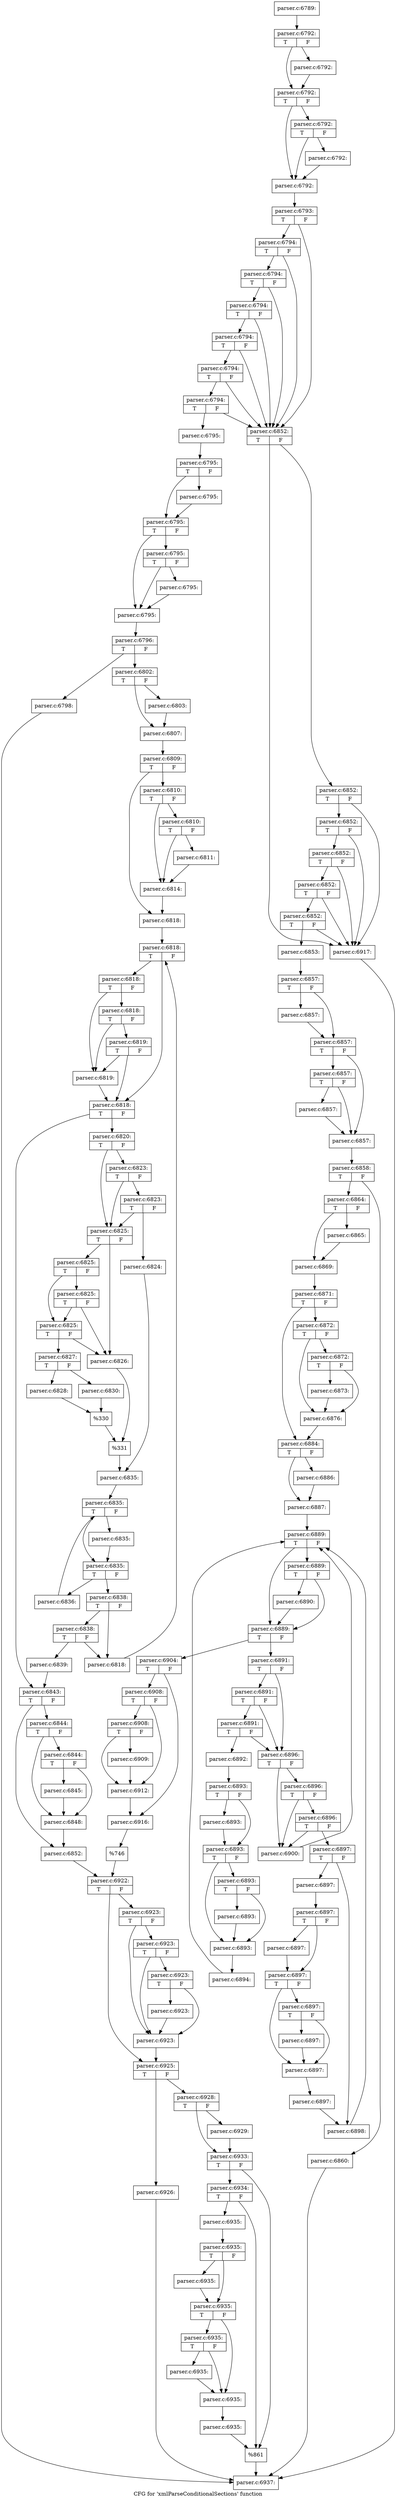 digraph "CFG for 'xmlParseConditionalSections' function" {
	label="CFG for 'xmlParseConditionalSections' function";

	Node0x60d03a0 [shape=record,label="{parser.c:6789:}"];
	Node0x60d03a0 -> Node0x6104d50;
	Node0x6104d50 [shape=record,label="{parser.c:6792:|{<s0>T|<s1>F}}"];
	Node0x6104d50 -> Node0x6105820;
	Node0x6104d50 -> Node0x6105870;
	Node0x6105820 [shape=record,label="{parser.c:6792:}"];
	Node0x6105820 -> Node0x6105870;
	Node0x6105870 [shape=record,label="{parser.c:6792:|{<s0>T|<s1>F}}"];
	Node0x6105870 -> Node0x6105f50;
	Node0x6105870 -> Node0x6105f00;
	Node0x6105f50 [shape=record,label="{parser.c:6792:|{<s0>T|<s1>F}}"];
	Node0x6105f50 -> Node0x6105eb0;
	Node0x6105f50 -> Node0x6105f00;
	Node0x6105eb0 [shape=record,label="{parser.c:6792:}"];
	Node0x6105eb0 -> Node0x6105f00;
	Node0x6105f00 [shape=record,label="{parser.c:6792:}"];
	Node0x6105f00 -> Node0x6104430;
	Node0x6104430 [shape=record,label="{parser.c:6793:|{<s0>T|<s1>F}}"];
	Node0x6104430 -> Node0x6106ce0;
	Node0x6104430 -> Node0x6106ad0;
	Node0x6106ce0 [shape=record,label="{parser.c:6794:|{<s0>T|<s1>F}}"];
	Node0x6106ce0 -> Node0x6106c90;
	Node0x6106ce0 -> Node0x6106ad0;
	Node0x6106c90 [shape=record,label="{parser.c:6794:|{<s0>T|<s1>F}}"];
	Node0x6106c90 -> Node0x6106c40;
	Node0x6106c90 -> Node0x6106ad0;
	Node0x6106c40 [shape=record,label="{parser.c:6794:|{<s0>T|<s1>F}}"];
	Node0x6106c40 -> Node0x6106bf0;
	Node0x6106c40 -> Node0x6106ad0;
	Node0x6106bf0 [shape=record,label="{parser.c:6794:|{<s0>T|<s1>F}}"];
	Node0x6106bf0 -> Node0x6106ba0;
	Node0x6106bf0 -> Node0x6106ad0;
	Node0x6106ba0 [shape=record,label="{parser.c:6794:|{<s0>T|<s1>F}}"];
	Node0x6106ba0 -> Node0x6106b20;
	Node0x6106ba0 -> Node0x6106ad0;
	Node0x6106b20 [shape=record,label="{parser.c:6794:|{<s0>T|<s1>F}}"];
	Node0x6106b20 -> Node0x6104d00;
	Node0x6106b20 -> Node0x6106ad0;
	Node0x6104d00 [shape=record,label="{parser.c:6795:}"];
	Node0x6104d00 -> Node0x6109010;
	Node0x6109010 [shape=record,label="{parser.c:6795:|{<s0>T|<s1>F}}"];
	Node0x6109010 -> Node0x6109a80;
	Node0x6109010 -> Node0x6109ad0;
	Node0x6109a80 [shape=record,label="{parser.c:6795:}"];
	Node0x6109a80 -> Node0x6109ad0;
	Node0x6109ad0 [shape=record,label="{parser.c:6795:|{<s0>T|<s1>F}}"];
	Node0x6109ad0 -> Node0x610a1b0;
	Node0x6109ad0 -> Node0x610a160;
	Node0x610a1b0 [shape=record,label="{parser.c:6795:|{<s0>T|<s1>F}}"];
	Node0x610a1b0 -> Node0x610a110;
	Node0x610a1b0 -> Node0x610a160;
	Node0x610a110 [shape=record,label="{parser.c:6795:}"];
	Node0x610a110 -> Node0x610a160;
	Node0x610a160 [shape=record,label="{parser.c:6795:}"];
	Node0x610a160 -> Node0x6108f70;
	Node0x6108f70 [shape=record,label="{parser.c:6796:|{<s0>T|<s1>F}}"];
	Node0x6108f70 -> Node0x6108fc0;
	Node0x6108f70 -> Node0x610ad30;
	Node0x6108fc0 [shape=record,label="{parser.c:6798:}"];
	Node0x6108fc0 -> Node0x6139a80;
	Node0x610ad30 [shape=record,label="{parser.c:6802:|{<s0>T|<s1>F}}"];
	Node0x610ad30 -> Node0x610b7e0;
	Node0x610ad30 -> Node0x610b830;
	Node0x610b7e0 [shape=record,label="{parser.c:6803:}"];
	Node0x610b7e0 -> Node0x610b830;
	Node0x610b830 [shape=record,label="{parser.c:6807:}"];
	Node0x610b830 -> Node0x610ace0;
	Node0x610ace0 [shape=record,label="{parser.c:6809:|{<s0>T|<s1>F}}"];
	Node0x610ace0 -> Node0x610c5a0;
	Node0x610ace0 -> Node0x610c5f0;
	Node0x610c5a0 [shape=record,label="{parser.c:6810:|{<s0>T|<s1>F}}"];
	Node0x610c5a0 -> Node0x610ca00;
	Node0x610c5a0 -> Node0x610c9b0;
	Node0x610ca00 [shape=record,label="{parser.c:6810:|{<s0>T|<s1>F}}"];
	Node0x610ca00 -> Node0x610c960;
	Node0x610ca00 -> Node0x610c9b0;
	Node0x610c960 [shape=record,label="{parser.c:6811:}"];
	Node0x610c960 -> Node0x610c9b0;
	Node0x610c9b0 [shape=record,label="{parser.c:6814:}"];
	Node0x610c9b0 -> Node0x610c5f0;
	Node0x610c5f0 [shape=record,label="{parser.c:6818:}"];
	Node0x610c5f0 -> Node0x610e0f0;
	Node0x610e0f0 [shape=record,label="{parser.c:6818:|{<s0>T|<s1>F}}"];
	Node0x610e0f0 -> Node0x610e430;
	Node0x610e0f0 -> Node0x610e390;
	Node0x610e430 [shape=record,label="{parser.c:6818:|{<s0>T|<s1>F}}"];
	Node0x610e430 -> Node0x610e3e0;
	Node0x610e430 -> Node0x610e9d0;
	Node0x610e9d0 [shape=record,label="{parser.c:6818:|{<s0>T|<s1>F}}"];
	Node0x610e9d0 -> Node0x610e3e0;
	Node0x610e9d0 -> Node0x610e950;
	Node0x610e950 [shape=record,label="{parser.c:6819:|{<s0>T|<s1>F}}"];
	Node0x610e950 -> Node0x610e3e0;
	Node0x610e950 -> Node0x610e390;
	Node0x610e3e0 [shape=record,label="{parser.c:6819:}"];
	Node0x610e3e0 -> Node0x610e390;
	Node0x610e390 [shape=record,label="{parser.c:6818:|{<s0>T|<s1>F}}"];
	Node0x610e390 -> Node0x610f930;
	Node0x610e390 -> Node0x610e310;
	Node0x610f930 [shape=record,label="{parser.c:6820:|{<s0>T|<s1>F}}"];
	Node0x610f930 -> Node0x6110cb0;
	Node0x610f930 -> Node0x6110be0;
	Node0x6110cb0 [shape=record,label="{parser.c:6823:|{<s0>T|<s1>F}}"];
	Node0x6110cb0 -> Node0x6110c30;
	Node0x6110cb0 -> Node0x6110be0;
	Node0x6110c30 [shape=record,label="{parser.c:6823:|{<s0>T|<s1>F}}"];
	Node0x6110c30 -> Node0x6110b40;
	Node0x6110c30 -> Node0x6110be0;
	Node0x6110b40 [shape=record,label="{parser.c:6824:}"];
	Node0x6110b40 -> Node0x6110b90;
	Node0x6110be0 [shape=record,label="{parser.c:6825:|{<s0>T|<s1>F}}"];
	Node0x6110be0 -> Node0x6111fb0;
	Node0x6110be0 -> Node0x6112120;
	Node0x6112120 [shape=record,label="{parser.c:6825:|{<s0>T|<s1>F}}"];
	Node0x6112120 -> Node0x6112600;
	Node0x6112120 -> Node0x61120a0;
	Node0x6112600 [shape=record,label="{parser.c:6825:|{<s0>T|<s1>F}}"];
	Node0x6112600 -> Node0x6111fb0;
	Node0x6112600 -> Node0x61120a0;
	Node0x61120a0 [shape=record,label="{parser.c:6825:|{<s0>T|<s1>F}}"];
	Node0x61120a0 -> Node0x6111fb0;
	Node0x61120a0 -> Node0x6112050;
	Node0x6111fb0 [shape=record,label="{parser.c:6826:}"];
	Node0x6111fb0 -> Node0x6112000;
	Node0x6112050 [shape=record,label="{parser.c:6827:|{<s0>T|<s1>F}}"];
	Node0x6112050 -> Node0x6113570;
	Node0x6112050 -> Node0x6113610;
	Node0x6113570 [shape=record,label="{parser.c:6828:}"];
	Node0x6113570 -> Node0x61135c0;
	Node0x6113610 [shape=record,label="{parser.c:6830:}"];
	Node0x6113610 -> Node0x61135c0;
	Node0x61135c0 [shape=record,label="{%330}"];
	Node0x61135c0 -> Node0x6112000;
	Node0x6112000 [shape=record,label="{%331}"];
	Node0x6112000 -> Node0x6110b90;
	Node0x6110b90 [shape=record,label="{parser.c:6835:}"];
	Node0x6110b90 -> Node0x61140d0;
	Node0x61140d0 [shape=record,label="{parser.c:6835:|{<s0>T|<s1>F}}"];
	Node0x61140d0 -> Node0x61143c0;
	Node0x61140d0 -> Node0x6114370;
	Node0x61143c0 [shape=record,label="{parser.c:6835:}"];
	Node0x61143c0 -> Node0x6114370;
	Node0x6114370 [shape=record,label="{parser.c:6835:|{<s0>T|<s1>F}}"];
	Node0x6114370 -> Node0x6114c10;
	Node0x6114370 -> Node0x61142f0;
	Node0x6114c10 [shape=record,label="{parser.c:6836:}"];
	Node0x6114c10 -> Node0x61140d0;
	Node0x61142f0 [shape=record,label="{parser.c:6838:|{<s0>T|<s1>F}}"];
	Node0x61142f0 -> Node0x6114f80;
	Node0x61142f0 -> Node0x6114f30;
	Node0x6114f80 [shape=record,label="{parser.c:6838:|{<s0>T|<s1>F}}"];
	Node0x6114f80 -> Node0x6114ee0;
	Node0x6114f80 -> Node0x6114f30;
	Node0x6114ee0 [shape=record,label="{parser.c:6839:}"];
	Node0x6114ee0 -> Node0x610e310;
	Node0x6114f30 [shape=record,label="{parser.c:6818:}"];
	Node0x6114f30 -> Node0x610e0f0;
	Node0x610e310 [shape=record,label="{parser.c:6843:|{<s0>T|<s1>F}}"];
	Node0x610e310 -> Node0x6115e50;
	Node0x610e310 -> Node0x6115ea0;
	Node0x6115e50 [shape=record,label="{parser.c:6844:|{<s0>T|<s1>F}}"];
	Node0x6115e50 -> Node0x61162b0;
	Node0x6115e50 -> Node0x6116260;
	Node0x61162b0 [shape=record,label="{parser.c:6844:|{<s0>T|<s1>F}}"];
	Node0x61162b0 -> Node0x6116210;
	Node0x61162b0 -> Node0x6116260;
	Node0x6116210 [shape=record,label="{parser.c:6845:}"];
	Node0x6116210 -> Node0x6116260;
	Node0x6116260 [shape=record,label="{parser.c:6848:}"];
	Node0x6116260 -> Node0x6115ea0;
	Node0x6115ea0 [shape=record,label="{parser.c:6852:}"];
	Node0x6115ea0 -> Node0x6106a80;
	Node0x6106ad0 [shape=record,label="{parser.c:6852:|{<s0>T|<s1>F}}"];
	Node0x6106ad0 -> Node0x6117d30;
	Node0x6106ad0 -> Node0x6117b70;
	Node0x6117d30 [shape=record,label="{parser.c:6852:|{<s0>T|<s1>F}}"];
	Node0x6117d30 -> Node0x6117ce0;
	Node0x6117d30 -> Node0x6117b70;
	Node0x6117ce0 [shape=record,label="{parser.c:6852:|{<s0>T|<s1>F}}"];
	Node0x6117ce0 -> Node0x6117c90;
	Node0x6117ce0 -> Node0x6117b70;
	Node0x6117c90 [shape=record,label="{parser.c:6852:|{<s0>T|<s1>F}}"];
	Node0x6117c90 -> Node0x6117c40;
	Node0x6117c90 -> Node0x6117b70;
	Node0x6117c40 [shape=record,label="{parser.c:6852:|{<s0>T|<s1>F}}"];
	Node0x6117c40 -> Node0x6117bc0;
	Node0x6117c40 -> Node0x6117b70;
	Node0x6117bc0 [shape=record,label="{parser.c:6852:|{<s0>T|<s1>F}}"];
	Node0x6117bc0 -> Node0x6117ad0;
	Node0x6117bc0 -> Node0x6117b70;
	Node0x6117ad0 [shape=record,label="{parser.c:6853:}"];
	Node0x6117ad0 -> Node0x5e8d9e0;
	Node0x5e8d9e0 [shape=record,label="{parser.c:6857:|{<s0>T|<s1>F}}"];
	Node0x5e8d9e0 -> Node0x5e8e4b0;
	Node0x5e8d9e0 -> Node0x5e8e500;
	Node0x5e8e4b0 [shape=record,label="{parser.c:6857:}"];
	Node0x5e8e4b0 -> Node0x5e8e500;
	Node0x5e8e500 [shape=record,label="{parser.c:6857:|{<s0>T|<s1>F}}"];
	Node0x5e8e500 -> Node0x5e8ebe0;
	Node0x5e8e500 -> Node0x5e8eb90;
	Node0x5e8ebe0 [shape=record,label="{parser.c:6857:|{<s0>T|<s1>F}}"];
	Node0x5e8ebe0 -> Node0x5e8eb40;
	Node0x5e8ebe0 -> Node0x5e8eb90;
	Node0x5e8eb40 [shape=record,label="{parser.c:6857:}"];
	Node0x5e8eb40 -> Node0x5e8eb90;
	Node0x5e8eb90 [shape=record,label="{parser.c:6857:}"];
	Node0x5e8eb90 -> Node0x5e8d940;
	Node0x5e8d940 [shape=record,label="{parser.c:6858:|{<s0>T|<s1>F}}"];
	Node0x5e8d940 -> Node0x5e8d990;
	Node0x5e8d940 -> Node0x5e8f760;
	Node0x5e8d990 [shape=record,label="{parser.c:6860:}"];
	Node0x5e8d990 -> Node0x6139a80;
	Node0x5e8f760 [shape=record,label="{parser.c:6864:|{<s0>T|<s1>F}}"];
	Node0x5e8f760 -> Node0x5e90210;
	Node0x5e8f760 -> Node0x5e90260;
	Node0x5e90210 [shape=record,label="{parser.c:6865:}"];
	Node0x5e90210 -> Node0x5e90260;
	Node0x5e90260 [shape=record,label="{parser.c:6869:}"];
	Node0x5e90260 -> Node0x5e8f710;
	Node0x5e8f710 [shape=record,label="{parser.c:6871:|{<s0>T|<s1>F}}"];
	Node0x5e8f710 -> Node0x5e90df0;
	Node0x5e8f710 -> Node0x5e90e40;
	Node0x5e90df0 [shape=record,label="{parser.c:6872:|{<s0>T|<s1>F}}"];
	Node0x5e90df0 -> Node0x5e91250;
	Node0x5e90df0 -> Node0x5e91200;
	Node0x5e91250 [shape=record,label="{parser.c:6872:|{<s0>T|<s1>F}}"];
	Node0x5e91250 -> Node0x5e911b0;
	Node0x5e91250 -> Node0x5e91200;
	Node0x5e911b0 [shape=record,label="{parser.c:6873:}"];
	Node0x5e911b0 -> Node0x5e91200;
	Node0x5e91200 [shape=record,label="{parser.c:6876:}"];
	Node0x5e91200 -> Node0x5e90e40;
	Node0x5e90e40 [shape=record,label="{parser.c:6884:|{<s0>T|<s1>F}}"];
	Node0x5e90e40 -> Node0x5e92ef0;
	Node0x5e90e40 -> Node0x5e92f40;
	Node0x5e92ef0 [shape=record,label="{parser.c:6886:}"];
	Node0x5e92ef0 -> Node0x5e92f40;
	Node0x5e92f40 [shape=record,label="{parser.c:6887:}"];
	Node0x5e92f40 -> Node0x5e93800;
	Node0x5e93800 [shape=record,label="{parser.c:6889:|{<s0>T|<s1>F}}"];
	Node0x5e93800 -> Node0x5e93b40;
	Node0x5e93800 -> Node0x5e93aa0;
	Node0x5e93b40 [shape=record,label="{parser.c:6889:|{<s0>T|<s1>F}}"];
	Node0x5e93b40 -> Node0x5e93af0;
	Node0x5e93b40 -> Node0x5e93aa0;
	Node0x5e93af0 [shape=record,label="{parser.c:6890:}"];
	Node0x5e93af0 -> Node0x5e93aa0;
	Node0x5e93aa0 [shape=record,label="{parser.c:6889:|{<s0>T|<s1>F}}"];
	Node0x5e93aa0 -> Node0x5e941e0;
	Node0x5e93aa0 -> Node0x5e93a20;
	Node0x5e941e0 [shape=record,label="{parser.c:6891:|{<s0>T|<s1>F}}"];
	Node0x5e941e0 -> Node0x5e948f0;
	Node0x5e941e0 -> Node0x5e94820;
	Node0x5e948f0 [shape=record,label="{parser.c:6891:|{<s0>T|<s1>F}}"];
	Node0x5e948f0 -> Node0x5e94870;
	Node0x5e948f0 -> Node0x5e94820;
	Node0x5e94870 [shape=record,label="{parser.c:6891:|{<s0>T|<s1>F}}"];
	Node0x5e94870 -> Node0x5e947d0;
	Node0x5e94870 -> Node0x5e94820;
	Node0x5e947d0 [shape=record,label="{parser.c:6892:}"];
	Node0x5e947d0 -> Node0x5e95b70;
	Node0x5e95b70 [shape=record,label="{parser.c:6893:|{<s0>T|<s1>F}}"];
	Node0x5e95b70 -> Node0x5e96640;
	Node0x5e95b70 -> Node0x5e96690;
	Node0x5e96640 [shape=record,label="{parser.c:6893:}"];
	Node0x5e96640 -> Node0x5e96690;
	Node0x5e96690 [shape=record,label="{parser.c:6893:|{<s0>T|<s1>F}}"];
	Node0x5e96690 -> Node0x5e96d70;
	Node0x5e96690 -> Node0x5e96d20;
	Node0x5e96d70 [shape=record,label="{parser.c:6893:|{<s0>T|<s1>F}}"];
	Node0x5e96d70 -> Node0x5e96cd0;
	Node0x5e96d70 -> Node0x5e96d20;
	Node0x5e96cd0 [shape=record,label="{parser.c:6893:}"];
	Node0x5e96cd0 -> Node0x5e96d20;
	Node0x5e96d20 [shape=record,label="{parser.c:6893:}"];
	Node0x5e96d20 -> Node0x5e95ad0;
	Node0x5e95ad0 [shape=record,label="{parser.c:6894:}"];
	Node0x5e95ad0 -> Node0x5e93800;
	Node0x5e94820 [shape=record,label="{parser.c:6896:|{<s0>T|<s1>F}}"];
	Node0x5e94820 -> Node0x5e979a0;
	Node0x5e94820 -> Node0x5e978d0;
	Node0x5e979a0 [shape=record,label="{parser.c:6896:|{<s0>T|<s1>F}}"];
	Node0x5e979a0 -> Node0x5e97920;
	Node0x5e979a0 -> Node0x5e978d0;
	Node0x5e97920 [shape=record,label="{parser.c:6896:|{<s0>T|<s1>F}}"];
	Node0x5e97920 -> Node0x5e95b20;
	Node0x5e97920 -> Node0x5e978d0;
	Node0x5e95b20 [shape=record,label="{parser.c:6897:|{<s0>T|<s1>F}}"];
	Node0x5e95b20 -> Node0x5e98af0;
	Node0x5e95b20 -> Node0x5e98b40;
	Node0x5e98af0 [shape=record,label="{parser.c:6897:}"];
	Node0x5e98af0 -> Node0x5e98f90;
	Node0x5e98f90 [shape=record,label="{parser.c:6897:|{<s0>T|<s1>F}}"];
	Node0x5e98f90 -> Node0x5e99a00;
	Node0x5e98f90 -> Node0x5e99a50;
	Node0x5e99a00 [shape=record,label="{parser.c:6897:}"];
	Node0x5e99a00 -> Node0x5e99a50;
	Node0x5e99a50 [shape=record,label="{parser.c:6897:|{<s0>T|<s1>F}}"];
	Node0x5e99a50 -> Node0x5e9a130;
	Node0x5e99a50 -> Node0x5e9a0e0;
	Node0x5e9a130 [shape=record,label="{parser.c:6897:|{<s0>T|<s1>F}}"];
	Node0x5e9a130 -> Node0x5e9a090;
	Node0x5e9a130 -> Node0x5e9a0e0;
	Node0x5e9a090 [shape=record,label="{parser.c:6897:}"];
	Node0x5e9a090 -> Node0x5e9a0e0;
	Node0x5e9a0e0 [shape=record,label="{parser.c:6897:}"];
	Node0x5e9a0e0 -> Node0x5e98ef0;
	Node0x5e98ef0 [shape=record,label="{parser.c:6897:}"];
	Node0x5e98ef0 -> Node0x5e98b40;
	Node0x5e98b40 [shape=record,label="{parser.c:6898:}"];
	Node0x5e98b40 -> Node0x5e93800;
	Node0x5e978d0 [shape=record,label="{parser.c:6900:}"];
	Node0x5e978d0 -> Node0x5e93800;
	Node0x5e93a20 [shape=record,label="{parser.c:6904:|{<s0>T|<s1>F}}"];
	Node0x5e93a20 -> Node0x5e98f40;
	Node0x5e93a20 -> Node0x5e9b440;
	Node0x5e98f40 [shape=record,label="{parser.c:6908:|{<s0>T|<s1>F}}"];
	Node0x5e98f40 -> Node0x61362d0;
	Node0x5e98f40 -> Node0x6136280;
	Node0x61362d0 [shape=record,label="{parser.c:6908:|{<s0>T|<s1>F}}"];
	Node0x61362d0 -> Node0x6136230;
	Node0x61362d0 -> Node0x6136280;
	Node0x6136230 [shape=record,label="{parser.c:6909:}"];
	Node0x6136230 -> Node0x6136280;
	Node0x6136280 [shape=record,label="{parser.c:6912:}"];
	Node0x6136280 -> Node0x5e9b440;
	Node0x5e9b440 [shape=record,label="{parser.c:6916:}"];
	Node0x5e9b440 -> Node0x6117b20;
	Node0x6117b70 [shape=record,label="{parser.c:6917:}"];
	Node0x6117b70 -> Node0x6139a80;
	Node0x6117b20 [shape=record,label="{%746}"];
	Node0x6117b20 -> Node0x6106a80;
	Node0x6106a80 [shape=record,label="{parser.c:6922:|{<s0>T|<s1>F}}"];
	Node0x6106a80 -> Node0x6137fe0;
	Node0x6106a80 -> Node0x6138030;
	Node0x6137fe0 [shape=record,label="{parser.c:6923:|{<s0>T|<s1>F}}"];
	Node0x6137fe0 -> Node0x6138730;
	Node0x6137fe0 -> Node0x6138660;
	Node0x6138730 [shape=record,label="{parser.c:6923:|{<s0>T|<s1>F}}"];
	Node0x6138730 -> Node0x61386b0;
	Node0x6138730 -> Node0x6138660;
	Node0x61386b0 [shape=record,label="{parser.c:6923:|{<s0>T|<s1>F}}"];
	Node0x61386b0 -> Node0x6138610;
	Node0x61386b0 -> Node0x6138660;
	Node0x6138610 [shape=record,label="{parser.c:6923:}"];
	Node0x6138610 -> Node0x6138660;
	Node0x6138660 [shape=record,label="{parser.c:6923:}"];
	Node0x6138660 -> Node0x6138030;
	Node0x6138030 [shape=record,label="{parser.c:6925:|{<s0>T|<s1>F}}"];
	Node0x6138030 -> Node0x6139a30;
	Node0x6138030 -> Node0x6139ad0;
	Node0x6139a30 [shape=record,label="{parser.c:6926:}"];
	Node0x6139a30 -> Node0x6139a80;
	Node0x6139ad0 [shape=record,label="{parser.c:6928:|{<s0>T|<s1>F}}"];
	Node0x6139ad0 -> Node0x613a400;
	Node0x6139ad0 -> Node0x613a450;
	Node0x613a400 [shape=record,label="{parser.c:6929:}"];
	Node0x613a400 -> Node0x613a450;
	Node0x613a450 [shape=record,label="{parser.c:6933:|{<s0>T|<s1>F}}"];
	Node0x613a450 -> Node0x613ae70;
	Node0x613a450 -> Node0x613ae20;
	Node0x613ae70 [shape=record,label="{parser.c:6934:|{<s0>T|<s1>F}}"];
	Node0x613ae70 -> Node0x613add0;
	Node0x613ae70 -> Node0x613ae20;
	Node0x613add0 [shape=record,label="{parser.c:6935:}"];
	Node0x613add0 -> Node0x613bb90;
	Node0x613bb90 [shape=record,label="{parser.c:6935:|{<s0>T|<s1>F}}"];
	Node0x613bb90 -> Node0x613c600;
	Node0x613bb90 -> Node0x613c650;
	Node0x613c600 [shape=record,label="{parser.c:6935:}"];
	Node0x613c600 -> Node0x613c650;
	Node0x613c650 [shape=record,label="{parser.c:6935:|{<s0>T|<s1>F}}"];
	Node0x613c650 -> Node0x613cd30;
	Node0x613c650 -> Node0x613cce0;
	Node0x613cd30 [shape=record,label="{parser.c:6935:|{<s0>T|<s1>F}}"];
	Node0x613cd30 -> Node0x613cc90;
	Node0x613cd30 -> Node0x613cce0;
	Node0x613cc90 [shape=record,label="{parser.c:6935:}"];
	Node0x613cc90 -> Node0x613cce0;
	Node0x613cce0 [shape=record,label="{parser.c:6935:}"];
	Node0x613cce0 -> Node0x613baf0;
	Node0x613baf0 [shape=record,label="{parser.c:6935:}"];
	Node0x613baf0 -> Node0x613ae20;
	Node0x613ae20 [shape=record,label="{%861}"];
	Node0x613ae20 -> Node0x6139a80;
	Node0x6139a80 [shape=record,label="{parser.c:6937:}"];
}
